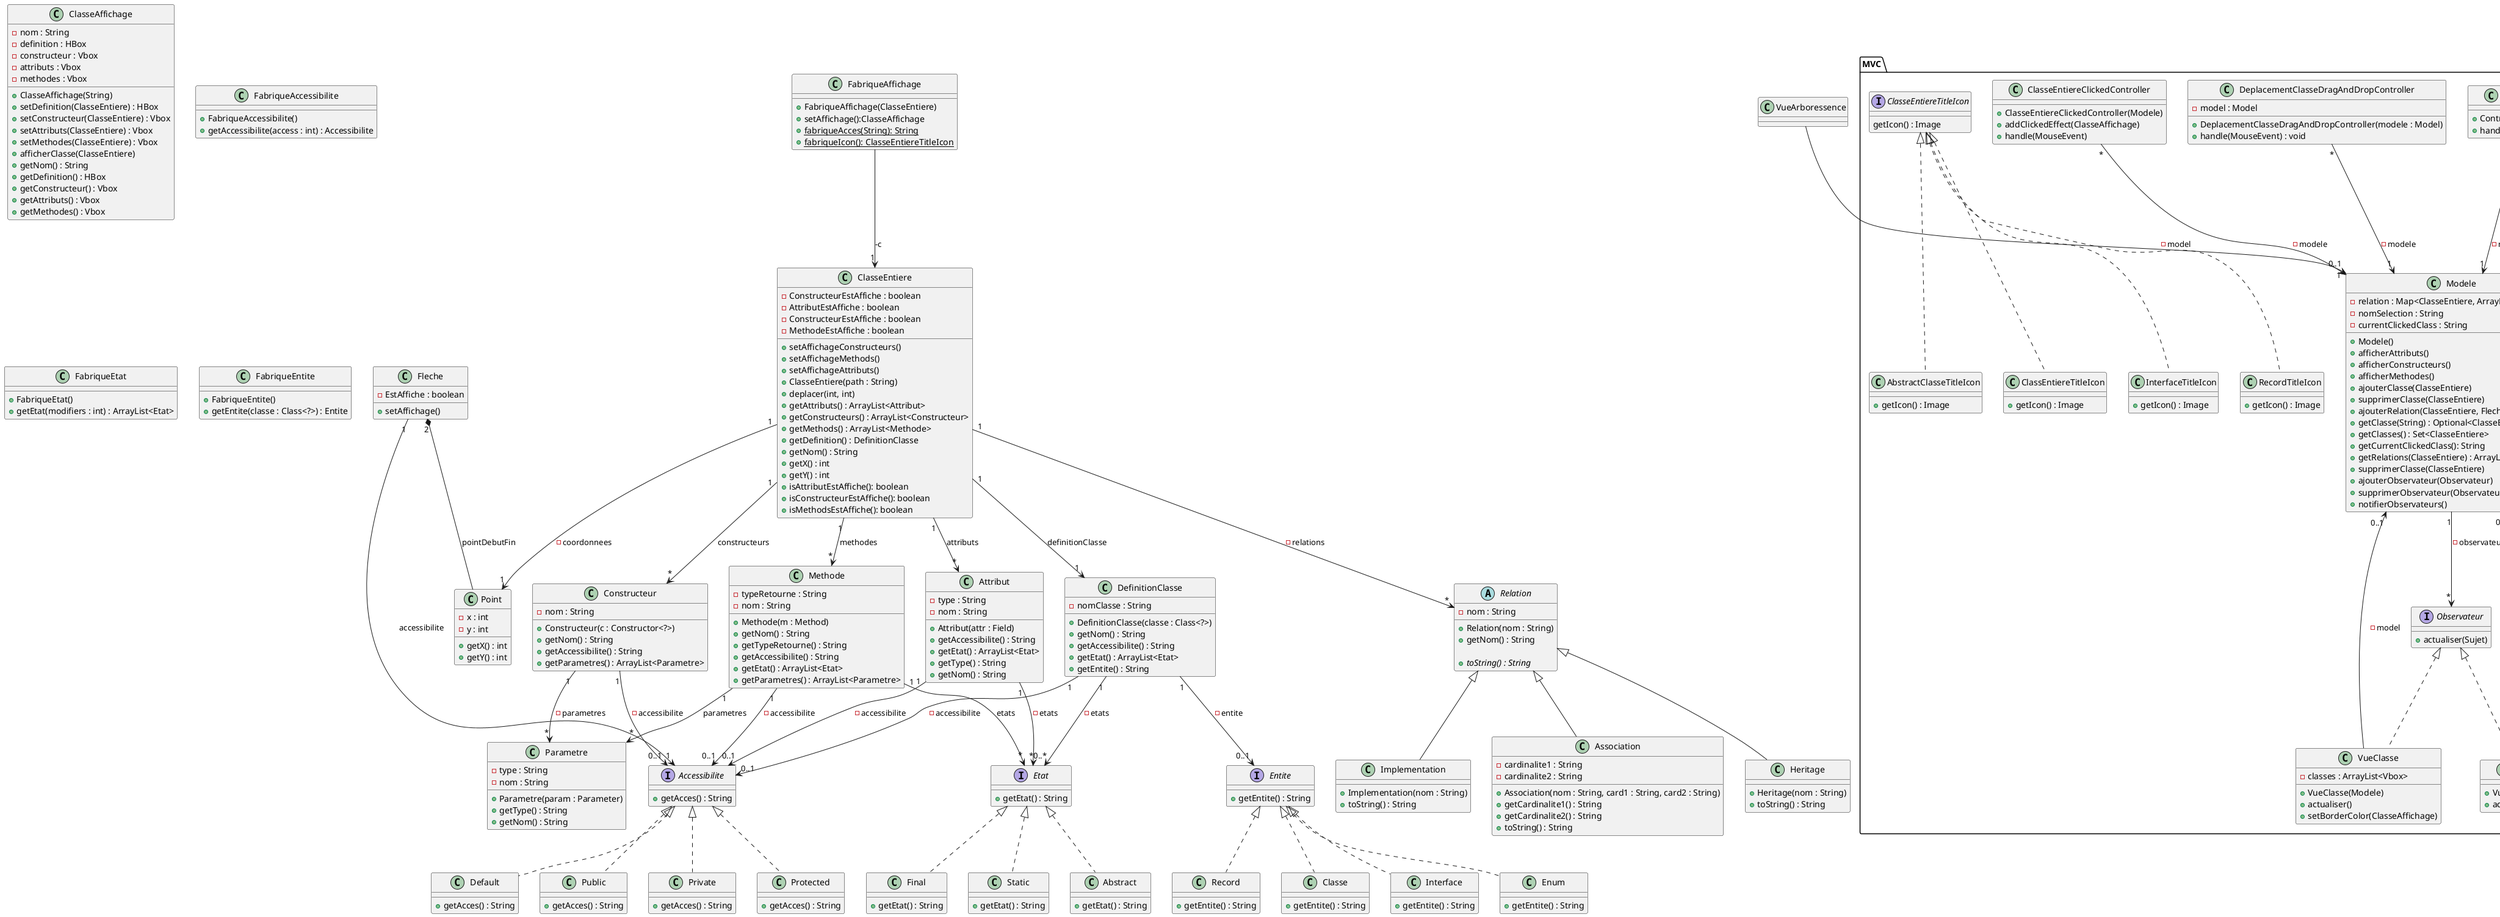 @startuml
'https://plantuml.com/class-diagram

'Modele'
package "MVC"{

    interface Sujet{
        +ajouterObservateur(Observateur)
        +supprimerObservateur(Observateur)
        +notifierObservateurs()
    }

    class Modele implements Sujet{
        - relation : Map<ClasseEntiere, ArrayList<Fleche>>
        - nomSelection : String
        - currentClickedClass : String
        + Modele()
        + afficherAttributs()
        + afficherConstructeurs()
        + afficherMethodes()
        + ajouterClasse(ClasseEntiere)
        + supprimerClasse(ClasseEntiere)
        + ajouterRelation(ClasseEntiere, Fleche)
        + getClasse(String) : Optional<ClasseEntiere>
        + getClasses() : Set<ClasseEntiere>
        + getCurrentClickedClass(): String
        + getRelations(ClasseEntiere) : ArrayList<Fleche>
        + supprimerClasse(ClasseEntiere)
        + ajouterObservateur(Observateur)
        + supprimerObservateur(Observateur)
        + notifierObservateurs()
    }

    'Observateurs'

    interface Observateur{
        +actualiser(Sujet)
    }

    class VueClasse implements Observateur{
        - classes : ArrayList<Vbox>
        +VueClasse(Modele)
        +actualiser()
        +setBorderColor(ClasseAffichage)
    }

    class VueFleche implements Observateur{
        +VueFleche(Modele)
        +actualiser()
    }


    'Controlleurs'

    class ControllerButon{
        +ControllerButon(Modele)
        +handle(ActionEvent)
    }

    class DeplacementClasseDragAndDropController {
        - model : Model
        + DeplacementClasseDragAndDropController(modele : Model)
        + handle(MouseEvent) : void
    }

    class ClasseEntiereClickedController{
        + ClasseEntiereClickedController(Modele)
        + addClickedEffect(ClasseAffichage)
        +handle(MouseEvent)
    }

    interface ClasseEntiereTitleIcon{
        getIcon() : Image
    }

    class AbstractClasseTitleIcon implements ClasseEntiereTitleIcon{
        +getIcon() : Image
    }

    class ClassEntiereTitleIcon implements ClasseEntiereTitleIcon{
        +getIcon() : Image
    }

    class InterfaceTitleIcon implements ClasseEntiereTitleIcon{
        +getIcon() : Image
    }

    class RecordTitleIcon implements ClasseEntiereTitleIcon{
        +getIcon() : Image
    }

}
'Classes'
class ClasseAffichage{
    -nom : String
    -definition : HBox
    -constructeur : Vbox
    -attributs : Vbox
    -methodes : Vbox
    +ClasseAffichage(String)
    +setDefinition(ClasseEntiere) : HBox
    +setConstructeur(ClasseEntiere) : Vbox
    +setAttributs(ClasseEntiere) : Vbox
    +setMethodes(ClasseEntiere) : Vbox
    +afficherClasse(ClasseEntiere)
    +getNom() : String
    +getDefinition() : HBox
    +getConstructeur() : Vbox
    +getAttributs() : Vbox
    +getMethodes() : Vbox
}


class ClasseEntiere{
    -ConstructeurEstAffiche : boolean
    -AttributEstAffiche : boolean
    -ConstructeurEstAffiche : boolean
    -MethodeEstAffiche : boolean
    +setAffichageConstructeurs()
    +setAffichageMethods()
    +setAffichageAttributs()
    +ClasseEntiere(path : String)
    +deplacer(int, int)
    +getAttributs() : ArrayList<Attribut>
    +getConstructeurs() : ArrayList<Constructeur>
    +getMethods() : ArrayList<Methode>
    +getDefinition() : DefinitionClasse
    +getNom() : String
    +getX() : int
    +getY() : int
    +isAttributEstAffiche(): boolean
    +isConstructeurEstAffiche(): boolean
    +isMethodsEstAffiche(): boolean
}

interface Entite{
    +getEntite() : String
}

class Classe implements Entite{
    +getEntite() : String
}

class Interface implements Entite{
    +getEntite() : String
}

class Enum implements Entite{
    +getEntite() : String
}

class Record implements Entite{
    +getEntite() : String
}



interface Accessibilite{
    +getAcces() : String
}

class Public implements Accessibilite{
    +getAcces() : String
}

class Private implements Accessibilite{
    +getAcces() : String
}

class Protected implements Accessibilite{
    +getAcces() : String
}

class Default implements Accessibilite{
    +getAcces() : String
}

interface Etat{
    +getEtat() : String
}

class Abstract implements Etat{
    +getEtat() : String
}

class Final implements Etat{
    +getEtat() : String
}

class Static implements Etat{
    +getEtat() : String
}

class DefinitionClasse{
    -nomClasse : String

    +DefinitionClasse(classe : Class<?>)
    +getNom() : String
    +getAccessibilite() : String
    +getEtat() : ArrayList<Etat>
    +getEntite() : String
}

class Attribut{
    -type : String
    -nom : String
    +Attribut(attr : Field)
    +getAccessibilite() : String
    +getEtat() : ArrayList<Etat>
    +getType() : String
    +getNom() : String
}

class Methode{
    -typeRetourne : String
    -nom : String

    +Methode(m : Method)
    +getNom() : String
    +getTypeRetourne() : String
    +getAccessibilite() : String
    +getEtat() : ArrayList<Etat>
    +getParametres() : ArrayList<Parametre>
}

class Constructeur {
    - nom : String
    + Constructeur(c : Constructor<?>)
    + getNom() : String
    + getAccessibilite() : String
    + getParametres() : ArrayList<Parametre>
}

class Parametre{
    +Parametre(param : Parameter)
    -type : String
    -nom : String
    +getType() : String
    +getNom() : String
}

class Point{
    - x : int
    - y : int
    + getX() : int
    + getY() : int
}

abstract class Relation {
    - nom : String

    + Relation(nom : String)
    + getNom() : String

    {abstract} + toString() : String
}

class Association extends Relation {
    - cardinalite1 : String
    - cardinalite2 : String

    + Association(nom : String, card1 : String, card2 : String)
    + getCardinalite1() : String
    + getCardinalite2() : String
    + toString() : String
}

class Heritage extends Relation {
    + Heritage(nom : String)
    + toString() : String
}

class Implementation extends Relation {
    + Implementation(nom : String)
    + toString() : String
}

class FabriqueAccessibilite {
    + FabriqueAccessibilite()
    + getAccessibilite(access : int) : Accessibilite
}

class FabriqueAffichage {
    + FabriqueAffichage(ClasseEntiere)
    + setAffichage():ClasseAffichage
    + {static}fabriqueAcces(String): String
    + {static}fabriqueIcon(): ClasseEntiereTitleIcon
}

class FabriqueEtat {
    + FabriqueEtat()
    + getEtat(modifiers : int) : ArrayList<Etat>
}

class FabriqueEntite {
    + FabriqueEntite()
    + getEntite(classe : Class<?>) : Entite
}


class Fleche {
    -EstAffiche : boolean
    +setAffichage()
}


'-----------------------------------'
'Associations'

Modele "1" --> "*" Observateur : -observateurs
VueClasse --> "0..1" Modele : - model
VueFleche --> "0..1" Modele : - model
VueArboressence --> "0..1" Modele : - model
Attribut "1" --> "0..1" Accessibilite : -accessibilite
Attribut "1" --> "*" Etat : -etats
DefinitionClasse "1" --> "0..1" Accessibilite : -accessibilite
DefinitionClasse "1" --> "0..*" Etat : -etats
DefinitionClasse "1" --> "0..1" Entite : -entite
Constructeur "1" --> "0..1" Accessibilite : -accessibilite
Constructeur "1" --> "*" Parametre : -parametres
Methode "1" --> "0..1" Accessibilite : -accessibilite
Methode "1" --> "*" Etat : etats
Methode "1" --> "*" Parametre : parametres
'ClasseEntiere <-- FabriqueAffichageClasse :-Classe
ClasseEntiere "1" --> "1" DefinitionClasse : definitionClasse
ClasseEntiere "1" --> "*" Attribut : attributs
ClasseEntiere "1" --> "*" Methode : methodes
ClasseEntiere "1" --> "*" Constructeur : constructeurs
ClasseEntiere "1" --> "1" Point : -coordonnees
ClasseEntiere "1" --> "*" Relation : -relations
Fleche "1" --> "1" Accessibilite : accessibilite
Fleche "2" *-- Point : pointDebutFin
ControllerButon "*" --> "1" Modele : -modele
DeplacementClasseDragAndDropController "*" --> "1" Modele : -modele
ClasseEntiereClickedController "*" --> "1" Modele : -modele
FabriqueAffichage --> "1" ClasseEntiere : -c


@enduml